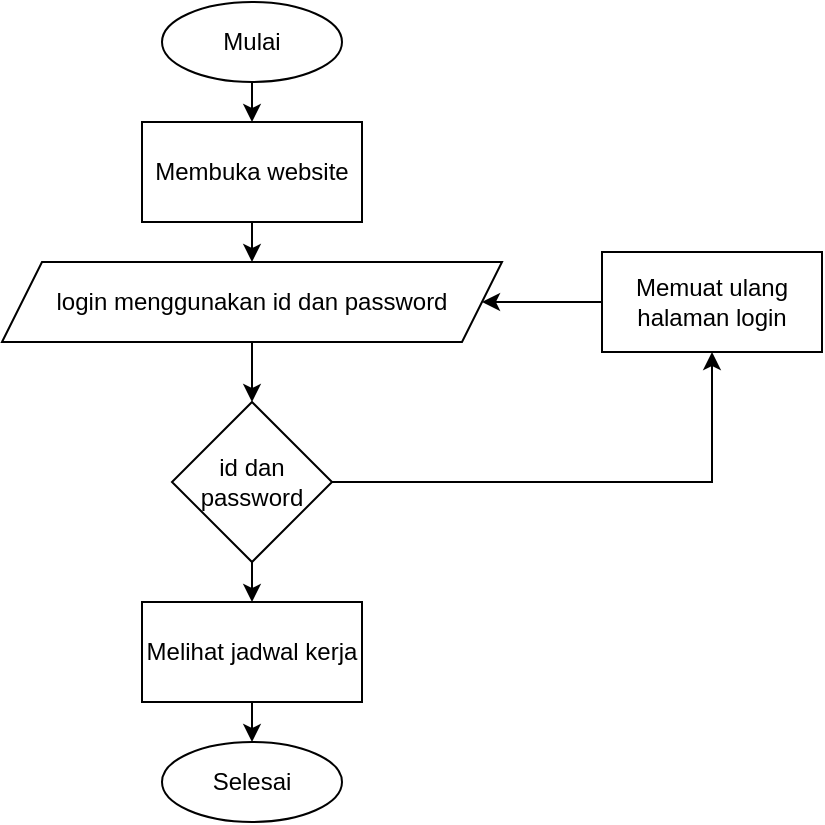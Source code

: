 <mxfile version="24.8.6">
  <diagram name="Page-1" id="_meB9-nLkYBqK3dcO6xU">
    <mxGraphModel dx="794" dy="414" grid="1" gridSize="10" guides="1" tooltips="1" connect="1" arrows="1" fold="1" page="1" pageScale="1" pageWidth="850" pageHeight="1100" math="0" shadow="0">
      <root>
        <mxCell id="0" />
        <mxCell id="1" parent="0" />
        <mxCell id="gEaedENufTtvG54QmVz3-29" style="edgeStyle=none;rounded=0;orthogonalLoop=1;jettySize=auto;html=1;exitX=0.5;exitY=1;exitDx=0;exitDy=0;entryX=0.5;entryY=0;entryDx=0;entryDy=0;" edge="1" parent="1" source="gEaedENufTtvG54QmVz3-19" target="gEaedENufTtvG54QmVz3-20">
          <mxGeometry relative="1" as="geometry" />
        </mxCell>
        <mxCell id="gEaedENufTtvG54QmVz3-19" value="Mulai" style="ellipse;whiteSpace=wrap;html=1;" vertex="1" parent="1">
          <mxGeometry x="290" y="120" width="90" height="40" as="geometry" />
        </mxCell>
        <mxCell id="gEaedENufTtvG54QmVz3-30" style="edgeStyle=none;rounded=0;orthogonalLoop=1;jettySize=auto;html=1;exitX=0.5;exitY=1;exitDx=0;exitDy=0;entryX=0.5;entryY=0;entryDx=0;entryDy=0;" edge="1" parent="1" source="gEaedENufTtvG54QmVz3-20" target="gEaedENufTtvG54QmVz3-21">
          <mxGeometry relative="1" as="geometry" />
        </mxCell>
        <mxCell id="gEaedENufTtvG54QmVz3-20" value="Membuka website" style="rounded=0;whiteSpace=wrap;html=1;" vertex="1" parent="1">
          <mxGeometry x="280" y="180" width="110" height="50" as="geometry" />
        </mxCell>
        <mxCell id="gEaedENufTtvG54QmVz3-31" style="edgeStyle=none;rounded=0;orthogonalLoop=1;jettySize=auto;html=1;exitX=0.5;exitY=1;exitDx=0;exitDy=0;entryX=0.5;entryY=0;entryDx=0;entryDy=0;" edge="1" parent="1" source="gEaedENufTtvG54QmVz3-21" target="gEaedENufTtvG54QmVz3-23">
          <mxGeometry relative="1" as="geometry" />
        </mxCell>
        <mxCell id="gEaedENufTtvG54QmVz3-21" value="login menggunakan id dan password" style="shape=parallelogram;perimeter=parallelogramPerimeter;whiteSpace=wrap;html=1;fixedSize=1;" vertex="1" parent="1">
          <mxGeometry x="210" y="250" width="250" height="40" as="geometry" />
        </mxCell>
        <mxCell id="gEaedENufTtvG54QmVz3-36" style="edgeStyle=none;rounded=0;orthogonalLoop=1;jettySize=auto;html=1;exitX=0;exitY=0.5;exitDx=0;exitDy=0;entryX=1;entryY=0.5;entryDx=0;entryDy=0;" edge="1" parent="1" source="gEaedENufTtvG54QmVz3-22" target="gEaedENufTtvG54QmVz3-21">
          <mxGeometry relative="1" as="geometry" />
        </mxCell>
        <mxCell id="gEaedENufTtvG54QmVz3-22" value="Memuat ulang halaman login" style="rounded=0;whiteSpace=wrap;html=1;" vertex="1" parent="1">
          <mxGeometry x="510" y="245" width="110" height="50" as="geometry" />
        </mxCell>
        <mxCell id="gEaedENufTtvG54QmVz3-32" style="edgeStyle=none;rounded=0;orthogonalLoop=1;jettySize=auto;html=1;exitX=0.5;exitY=1;exitDx=0;exitDy=0;entryX=0.5;entryY=0;entryDx=0;entryDy=0;" edge="1" parent="1" source="gEaedENufTtvG54QmVz3-23" target="gEaedENufTtvG54QmVz3-25">
          <mxGeometry relative="1" as="geometry" />
        </mxCell>
        <mxCell id="gEaedENufTtvG54QmVz3-37" style="edgeStyle=orthogonalEdgeStyle;rounded=0;orthogonalLoop=1;jettySize=auto;html=1;exitX=1;exitY=0.5;exitDx=0;exitDy=0;entryX=0.5;entryY=1;entryDx=0;entryDy=0;" edge="1" parent="1" source="gEaedENufTtvG54QmVz3-23" target="gEaedENufTtvG54QmVz3-22">
          <mxGeometry relative="1" as="geometry" />
        </mxCell>
        <mxCell id="gEaedENufTtvG54QmVz3-23" value="id dan password" style="rhombus;whiteSpace=wrap;html=1;" vertex="1" parent="1">
          <mxGeometry x="295" y="320" width="80" height="80" as="geometry" />
        </mxCell>
        <mxCell id="gEaedENufTtvG54QmVz3-25" value="Melihat jadwal kerja" style="rounded=0;whiteSpace=wrap;html=1;" vertex="1" parent="1">
          <mxGeometry x="280" y="420" width="110" height="50" as="geometry" />
        </mxCell>
        <mxCell id="gEaedENufTtvG54QmVz3-35" style="edgeStyle=none;rounded=0;orthogonalLoop=1;jettySize=auto;html=1;exitX=0.5;exitY=1;exitDx=0;exitDy=0;entryX=0.5;entryY=0;entryDx=0;entryDy=0;" edge="1" parent="1" source="gEaedENufTtvG54QmVz3-25" target="gEaedENufTtvG54QmVz3-28">
          <mxGeometry relative="1" as="geometry">
            <mxPoint x="335" y="610" as="sourcePoint" />
          </mxGeometry>
        </mxCell>
        <mxCell id="gEaedENufTtvG54QmVz3-28" value="Selesai" style="ellipse;whiteSpace=wrap;html=1;" vertex="1" parent="1">
          <mxGeometry x="290" y="490" width="90" height="40" as="geometry" />
        </mxCell>
      </root>
    </mxGraphModel>
  </diagram>
</mxfile>
